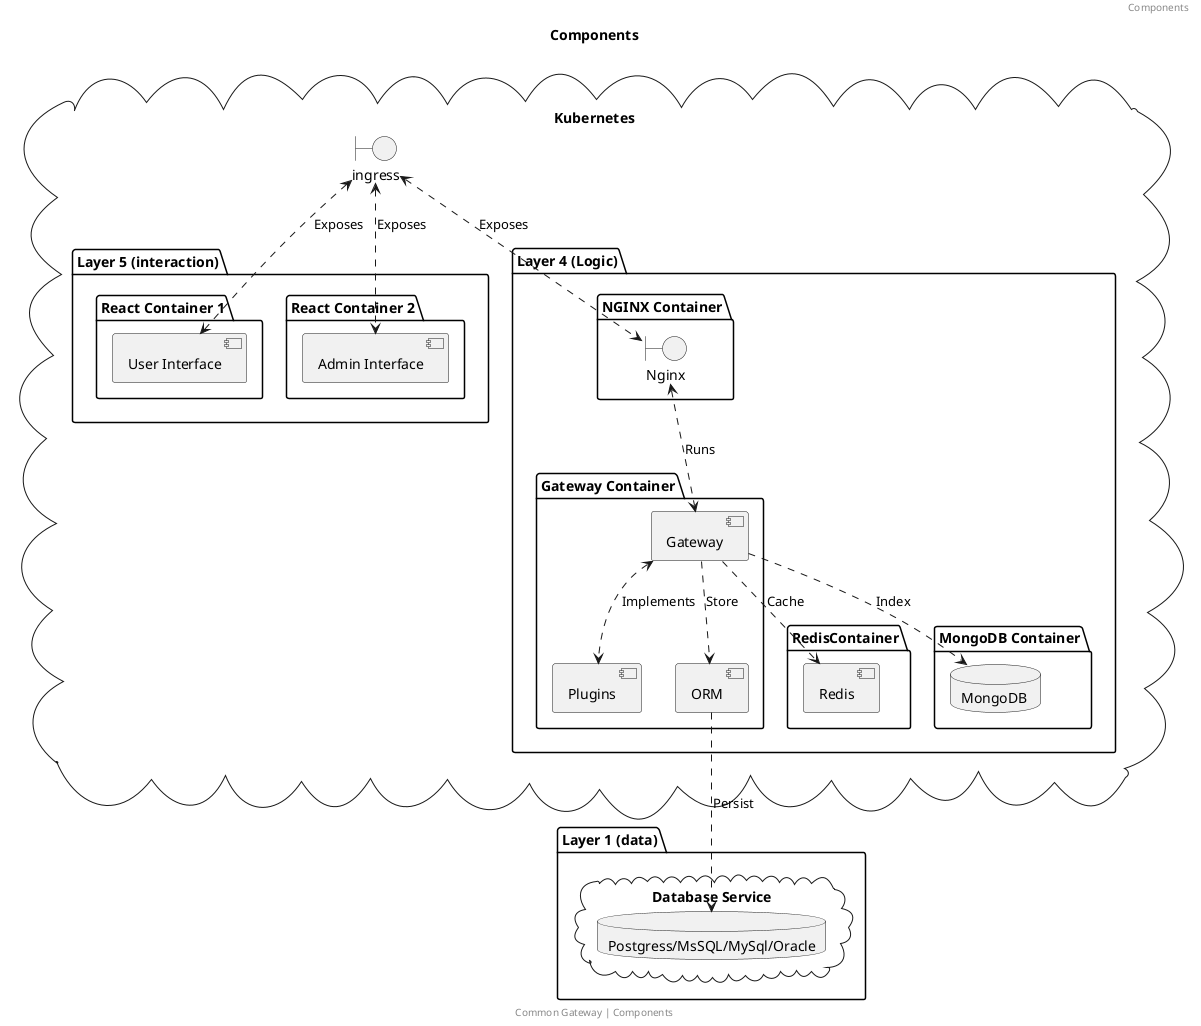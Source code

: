 @startuml
title: Components
footer: Common Gateway | Components
header: Components

skinparam backgroundColor transparent

cloud "Kubernetes"{

boundary "ingress" as ingress

package "Layer 5 (interaction)" {
package "React Container 1" {
 [User Interface]  as ui
}

package "React Container 2" {
 [Admin Interface]  as admin
}
}


package "Layer 4 (Logic)" {
package "NGINX Container" {
 boundary "Nginx" as Nginx
}

package "Gateway Container" {
 [Plugins] as Plugins
 [Gateway] as Gateway
 [ORM] as ORM
}

package "RedisContainer" {
 [Redis] as Redis
}


package "MongoDB Container" {
 database  "MongoDB " as MognoDB
}
}

}


package "Layer 1 (data)" {
cloud "Database Service"{
 database  "Postgress/MsSQL/MySql/Oracle" as db
}
}

ingress <..> ui: Exposes
ingress <..> admin: Exposes
ingress <..> Nginx: Exposes
Nginx  <..> Gateway: Runs
Gateway <..> Plugins: Implements
Gateway ..> MognoDB: Index
Gateway ..> Redis: Cache
Gateway ..> ORM: Store
ORM  ..> db: Persist
@enduml